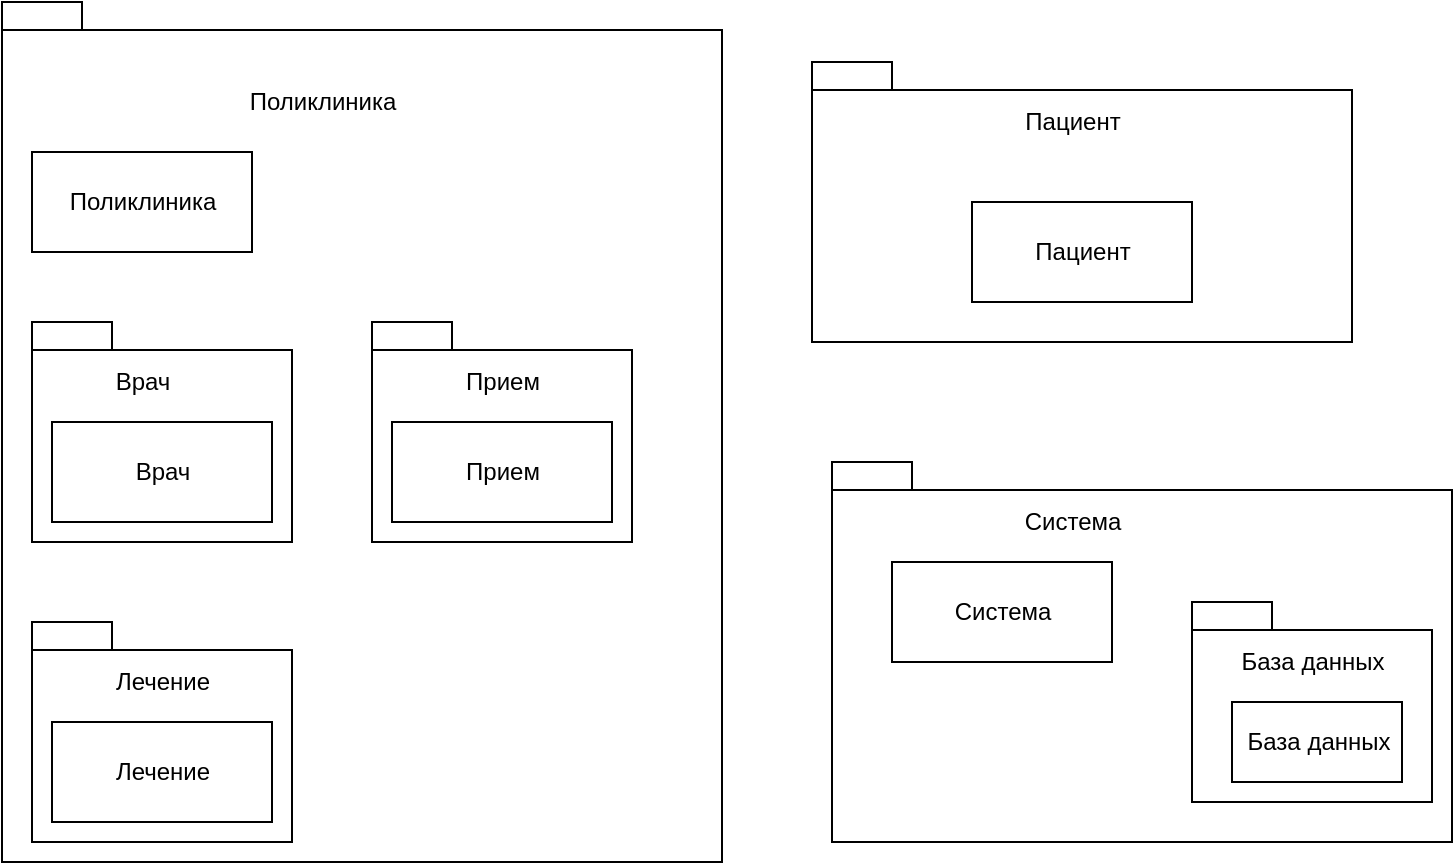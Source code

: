<mxfile version="13.9.2" type="github">
  <diagram id="jg67DgitrG8ISkYtE0h2" name="Page-1">
    <mxGraphModel dx="898" dy="511" grid="1" gridSize="10" guides="1" tooltips="1" connect="1" arrows="1" fold="1" page="1" pageScale="1" pageWidth="827" pageHeight="1169" math="0" shadow="0">
      <root>
        <mxCell id="0" />
        <mxCell id="1" parent="0" />
        <mxCell id="6uoA5gbnH5kzVsQCbRJ5-1" value="" style="shape=folder;fontStyle=1;spacingTop=10;tabWidth=40;tabHeight=14;tabPosition=left;html=1;" parent="1" vertex="1">
          <mxGeometry x="25" y="20" width="360" height="430" as="geometry" />
        </mxCell>
        <mxCell id="6uoA5gbnH5kzVsQCbRJ5-3" value="" style="shape=folder;fontStyle=1;spacingTop=10;tabWidth=40;tabHeight=14;tabPosition=left;html=1;" parent="1" vertex="1">
          <mxGeometry x="430" y="50" width="270" height="140" as="geometry" />
        </mxCell>
        <mxCell id="6uoA5gbnH5kzVsQCbRJ5-4" value="Поликлиника" style="text;html=1;resizable=0;autosize=1;align=center;verticalAlign=middle;points=[];fillColor=none;strokeColor=none;rounded=0;" parent="1" vertex="1">
          <mxGeometry x="140" y="60" width="90" height="20" as="geometry" />
        </mxCell>
        <mxCell id="6uoA5gbnH5kzVsQCbRJ5-5" value="Пациент" style="text;html=1;resizable=0;autosize=1;align=center;verticalAlign=middle;points=[];fillColor=none;strokeColor=none;rounded=0;" parent="1" vertex="1">
          <mxGeometry x="530" y="70" width="60" height="20" as="geometry" />
        </mxCell>
        <mxCell id="6uoA5gbnH5kzVsQCbRJ5-6" value="Пациент" style="html=1;" parent="1" vertex="1">
          <mxGeometry x="510" y="120" width="110" height="50" as="geometry" />
        </mxCell>
        <mxCell id="6uoA5gbnH5kzVsQCbRJ5-7" value="Поликлиника" style="html=1;" parent="1" vertex="1">
          <mxGeometry x="40" y="95" width="110" height="50" as="geometry" />
        </mxCell>
        <mxCell id="6uoA5gbnH5kzVsQCbRJ5-8" value="" style="shape=folder;fontStyle=1;spacingTop=10;tabWidth=40;tabHeight=14;tabPosition=left;html=1;" parent="1" vertex="1">
          <mxGeometry x="440" y="250" width="310" height="190" as="geometry" />
        </mxCell>
        <mxCell id="6uoA5gbnH5kzVsQCbRJ5-9" value="Система" style="text;html=1;resizable=0;autosize=1;align=center;verticalAlign=middle;points=[];fillColor=none;strokeColor=none;rounded=0;" parent="1" vertex="1">
          <mxGeometry x="530" y="270" width="60" height="20" as="geometry" />
        </mxCell>
        <mxCell id="6uoA5gbnH5kzVsQCbRJ5-10" value="Система" style="html=1;" parent="1" vertex="1">
          <mxGeometry x="470" y="300" width="110" height="50" as="geometry" />
        </mxCell>
        <mxCell id="6uoA5gbnH5kzVsQCbRJ5-11" value="" style="shape=folder;fontStyle=1;spacingTop=10;tabWidth=40;tabHeight=14;tabPosition=left;html=1;" parent="1" vertex="1">
          <mxGeometry x="620" y="320" width="120" height="100" as="geometry" />
        </mxCell>
        <mxCell id="6uoA5gbnH5kzVsQCbRJ5-12" value="База данных" style="text;html=1;resizable=0;autosize=1;align=center;verticalAlign=middle;points=[];fillColor=none;strokeColor=none;rounded=0;" parent="1" vertex="1">
          <mxGeometry x="635" y="340" width="90" height="20" as="geometry" />
        </mxCell>
        <mxCell id="6uoA5gbnH5kzVsQCbRJ5-13" value="База данных" style="html=1;" parent="1" vertex="1">
          <mxGeometry x="640" y="370" width="85" height="40" as="geometry" />
        </mxCell>
        <mxCell id="6uoA5gbnH5kzVsQCbRJ5-14" value="" style="shape=folder;fontStyle=1;spacingTop=10;tabWidth=40;tabHeight=14;tabPosition=left;html=1;" parent="1" vertex="1">
          <mxGeometry x="40" y="180" width="130" height="110" as="geometry" />
        </mxCell>
        <mxCell id="6uoA5gbnH5kzVsQCbRJ5-15" value="Врач" style="text;html=1;resizable=0;autosize=1;align=center;verticalAlign=middle;points=[];fillColor=none;strokeColor=none;rounded=0;" parent="1" vertex="1">
          <mxGeometry x="75" y="200" width="40" height="20" as="geometry" />
        </mxCell>
        <mxCell id="6uoA5gbnH5kzVsQCbRJ5-16" value="Врач" style="html=1;" parent="1" vertex="1">
          <mxGeometry x="50" y="230" width="110" height="50" as="geometry" />
        </mxCell>
        <mxCell id="6uoA5gbnH5kzVsQCbRJ5-18" value="" style="shape=folder;fontStyle=1;spacingTop=10;tabWidth=40;tabHeight=14;tabPosition=left;html=1;" parent="1" vertex="1">
          <mxGeometry x="210" y="180" width="130" height="110" as="geometry" />
        </mxCell>
        <mxCell id="6uoA5gbnH5kzVsQCbRJ5-19" value="Прием" style="text;html=1;resizable=0;autosize=1;align=center;verticalAlign=middle;points=[];fillColor=none;strokeColor=none;rounded=0;" parent="1" vertex="1">
          <mxGeometry x="250" y="200" width="50" height="20" as="geometry" />
        </mxCell>
        <mxCell id="6uoA5gbnH5kzVsQCbRJ5-20" value="Прием" style="html=1;" parent="1" vertex="1">
          <mxGeometry x="220" y="230" width="110" height="50" as="geometry" />
        </mxCell>
        <mxCell id="6uoA5gbnH5kzVsQCbRJ5-21" value="" style="shape=folder;fontStyle=1;spacingTop=10;tabWidth=40;tabHeight=14;tabPosition=left;html=1;" parent="1" vertex="1">
          <mxGeometry x="40" y="330" width="130" height="110" as="geometry" />
        </mxCell>
        <mxCell id="6uoA5gbnH5kzVsQCbRJ5-22" value="Лечение" style="text;html=1;resizable=0;autosize=1;align=center;verticalAlign=middle;points=[];fillColor=none;strokeColor=none;rounded=0;" parent="1" vertex="1">
          <mxGeometry x="75" y="350" width="60" height="20" as="geometry" />
        </mxCell>
        <mxCell id="6uoA5gbnH5kzVsQCbRJ5-23" value="Лечение" style="html=1;" parent="1" vertex="1">
          <mxGeometry x="50" y="380" width="110" height="50" as="geometry" />
        </mxCell>
      </root>
    </mxGraphModel>
  </diagram>
</mxfile>
